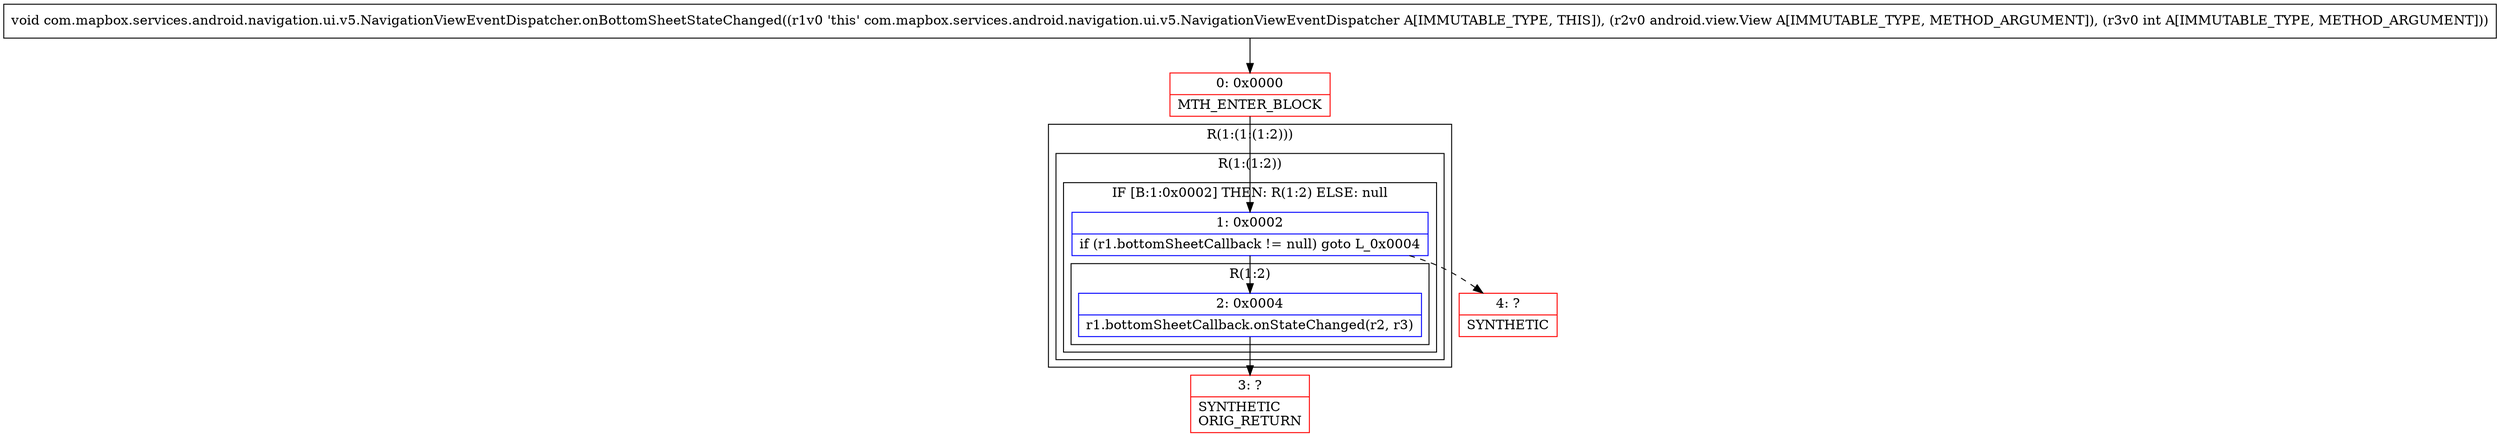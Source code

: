 digraph "CFG forcom.mapbox.services.android.navigation.ui.v5.NavigationViewEventDispatcher.onBottomSheetStateChanged(Landroid\/view\/View;I)V" {
subgraph cluster_Region_44761049 {
label = "R(1:(1:(1:2)))";
node [shape=record,color=blue];
subgraph cluster_Region_1358925009 {
label = "R(1:(1:2))";
node [shape=record,color=blue];
subgraph cluster_IfRegion_100717281 {
label = "IF [B:1:0x0002] THEN: R(1:2) ELSE: null";
node [shape=record,color=blue];
Node_1 [shape=record,label="{1\:\ 0x0002|if (r1.bottomSheetCallback != null) goto L_0x0004\l}"];
subgraph cluster_Region_1411512003 {
label = "R(1:2)";
node [shape=record,color=blue];
Node_2 [shape=record,label="{2\:\ 0x0004|r1.bottomSheetCallback.onStateChanged(r2, r3)\l}"];
}
}
}
}
Node_0 [shape=record,color=red,label="{0\:\ 0x0000|MTH_ENTER_BLOCK\l}"];
Node_3 [shape=record,color=red,label="{3\:\ ?|SYNTHETIC\lORIG_RETURN\l}"];
Node_4 [shape=record,color=red,label="{4\:\ ?|SYNTHETIC\l}"];
MethodNode[shape=record,label="{void com.mapbox.services.android.navigation.ui.v5.NavigationViewEventDispatcher.onBottomSheetStateChanged((r1v0 'this' com.mapbox.services.android.navigation.ui.v5.NavigationViewEventDispatcher A[IMMUTABLE_TYPE, THIS]), (r2v0 android.view.View A[IMMUTABLE_TYPE, METHOD_ARGUMENT]), (r3v0 int A[IMMUTABLE_TYPE, METHOD_ARGUMENT])) }"];
MethodNode -> Node_0;
Node_1 -> Node_2;
Node_1 -> Node_4[style=dashed];
Node_2 -> Node_3;
Node_0 -> Node_1;
}

